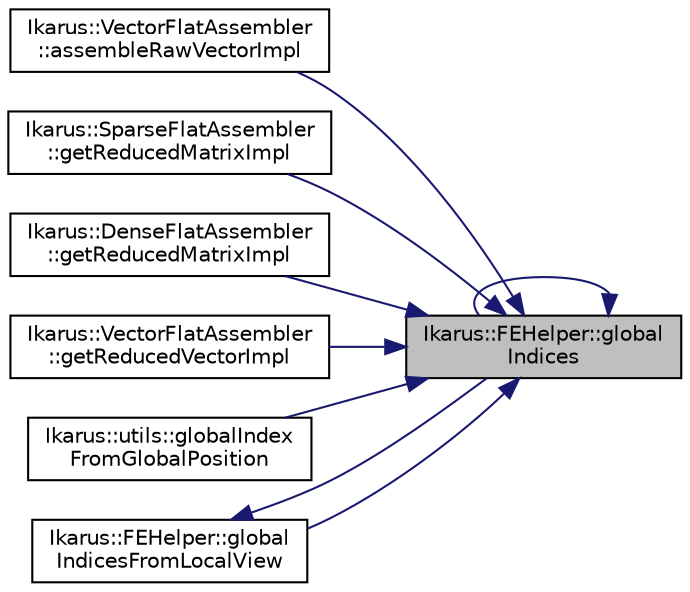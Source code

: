 digraph "Ikarus::FEHelper::globalIndices"
{
 // LATEX_PDF_SIZE
  edge [fontname="Helvetica",fontsize="10",labelfontname="Helvetica",labelfontsize="10"];
  node [fontname="Helvetica",fontsize="10",shape=record];
  rankdir="RL";
  Node1 [label="Ikarus::FEHelper::global\lIndices",height=0.2,width=0.4,color="black", fillcolor="grey75", style="filled", fontcolor="black",tooltip="Get the global indices for the provided finite element."];
  Node1 -> Node2 [dir="back",color="midnightblue",fontsize="10",style="solid",fontname="Helvetica"];
  Node2 [label="Ikarus::VectorFlatAssembler\l::assembleRawVectorImpl",height=0.2,width=0.4,color="black", fillcolor="white", style="filled",URL="$a01275.html#a51d46c85768f931f6b572005f101d955",tooltip=" "];
  Node1 -> Node3 [dir="back",color="midnightblue",fontsize="10",style="solid",fontname="Helvetica"];
  Node3 [label="Ikarus::SparseFlatAssembler\l::getReducedMatrixImpl",height=0.2,width=0.4,color="black", fillcolor="white", style="filled",URL="$a01279.html#ac9cadd5e897da6813e4f62085892b00d",tooltip=" "];
  Node1 -> Node4 [dir="back",color="midnightblue",fontsize="10",style="solid",fontname="Helvetica"];
  Node4 [label="Ikarus::DenseFlatAssembler\l::getReducedMatrixImpl",height=0.2,width=0.4,color="black", fillcolor="white", style="filled",URL="$a01283.html#ab432c3af8014665b84934d7464eb234a",tooltip=" "];
  Node1 -> Node5 [dir="back",color="midnightblue",fontsize="10",style="solid",fontname="Helvetica"];
  Node5 [label="Ikarus::VectorFlatAssembler\l::getReducedVectorImpl",height=0.2,width=0.4,color="black", fillcolor="white", style="filled",URL="$a01275.html#aa463b9549c5dc92de491bf91a0ff5891",tooltip=" "];
  Node1 -> Node6 [dir="back",color="midnightblue",fontsize="10",style="solid",fontname="Helvetica"];
  Node6 [label="Ikarus::utils::globalIndex\lFromGlobalPosition",height=0.2,width=0.4,color="black", fillcolor="white", style="filled",URL="$a00370.html#gaa19ed04a701aaa500f7c486addae2d2e",tooltip="A helper function to obtain the global index from the global positions for a Lagrange node."];
  Node1 -> Node1 [dir="back",color="midnightblue",fontsize="10",style="solid",fontname="Helvetica"];
  Node1 -> Node7 [dir="back",color="midnightblue",fontsize="10",style="solid",fontname="Helvetica"];
  Node7 [label="Ikarus::FEHelper::global\lIndicesFromLocalView",height=0.2,width=0.4,color="black", fillcolor="white", style="filled",URL="$a00378.html#a2a4ac5503d4288b339457aae427ff661",tooltip="Get the global indices for the provided local view of an element."];
  Node7 -> Node1 [dir="back",color="midnightblue",fontsize="10",style="solid",fontname="Helvetica"];
}
